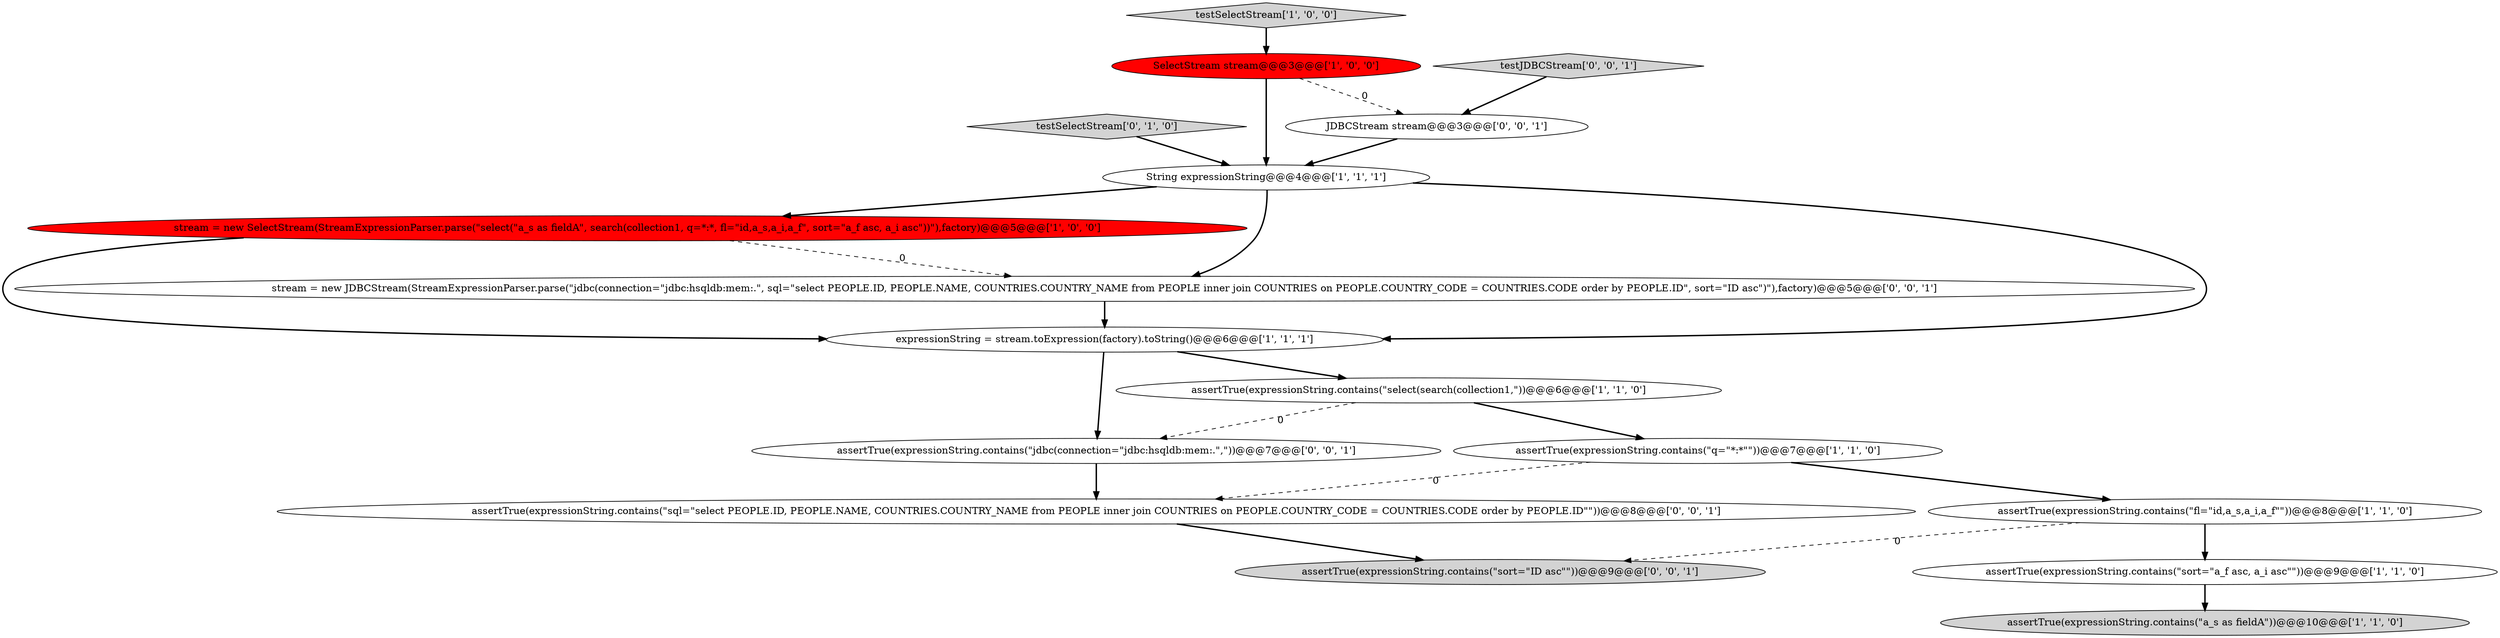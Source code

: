 digraph {
7 [style = filled, label = "assertTrue(expressionString.contains(\"fl=\"id,a_s,a_i,a_f\"\"))@@@8@@@['1', '1', '0']", fillcolor = white, shape = ellipse image = "AAA0AAABBB1BBB"];
4 [style = filled, label = "testSelectStream['1', '0', '0']", fillcolor = lightgray, shape = diamond image = "AAA0AAABBB1BBB"];
9 [style = filled, label = "stream = new SelectStream(StreamExpressionParser.parse(\"select(\"a_s as fieldA\", search(collection1, q=*:*, fl=\"id,a_s,a_i,a_f\", sort=\"a_f asc, a_i asc\"))\"),factory)@@@5@@@['1', '0', '0']", fillcolor = red, shape = ellipse image = "AAA1AAABBB1BBB"];
10 [style = filled, label = "testSelectStream['0', '1', '0']", fillcolor = lightgray, shape = diamond image = "AAA0AAABBB2BBB"];
12 [style = filled, label = "stream = new JDBCStream(StreamExpressionParser.parse(\"jdbc(connection=\"jdbc:hsqldb:mem:.\", sql=\"select PEOPLE.ID, PEOPLE.NAME, COUNTRIES.COUNTRY_NAME from PEOPLE inner join COUNTRIES on PEOPLE.COUNTRY_CODE = COUNTRIES.CODE order by PEOPLE.ID\", sort=\"ID asc\")\"),factory)@@@5@@@['0', '0', '1']", fillcolor = white, shape = ellipse image = "AAA0AAABBB3BBB"];
6 [style = filled, label = "assertTrue(expressionString.contains(\"q=\"*:*\"\"))@@@7@@@['1', '1', '0']", fillcolor = white, shape = ellipse image = "AAA0AAABBB1BBB"];
3 [style = filled, label = "String expressionString@@@4@@@['1', '1', '1']", fillcolor = white, shape = ellipse image = "AAA0AAABBB1BBB"];
16 [style = filled, label = "assertTrue(expressionString.contains(\"jdbc(connection=\"jdbc:hsqldb:mem:.\",\"))@@@7@@@['0', '0', '1']", fillcolor = white, shape = ellipse image = "AAA0AAABBB3BBB"];
8 [style = filled, label = "assertTrue(expressionString.contains(\"sort=\"a_f asc, a_i asc\"\"))@@@9@@@['1', '1', '0']", fillcolor = white, shape = ellipse image = "AAA0AAABBB1BBB"];
0 [style = filled, label = "SelectStream stream@@@3@@@['1', '0', '0']", fillcolor = red, shape = ellipse image = "AAA1AAABBB1BBB"];
13 [style = filled, label = "JDBCStream stream@@@3@@@['0', '0', '1']", fillcolor = white, shape = ellipse image = "AAA0AAABBB3BBB"];
2 [style = filled, label = "assertTrue(expressionString.contains(\"select(search(collection1,\"))@@@6@@@['1', '1', '0']", fillcolor = white, shape = ellipse image = "AAA0AAABBB1BBB"];
14 [style = filled, label = "assertTrue(expressionString.contains(\"sort=\"ID asc\"\"))@@@9@@@['0', '0', '1']", fillcolor = lightgray, shape = ellipse image = "AAA0AAABBB3BBB"];
11 [style = filled, label = "testJDBCStream['0', '0', '1']", fillcolor = lightgray, shape = diamond image = "AAA0AAABBB3BBB"];
5 [style = filled, label = "assertTrue(expressionString.contains(\"a_s as fieldA\"))@@@10@@@['1', '1', '0']", fillcolor = lightgray, shape = ellipse image = "AAA0AAABBB1BBB"];
15 [style = filled, label = "assertTrue(expressionString.contains(\"sql=\"select PEOPLE.ID, PEOPLE.NAME, COUNTRIES.COUNTRY_NAME from PEOPLE inner join COUNTRIES on PEOPLE.COUNTRY_CODE = COUNTRIES.CODE order by PEOPLE.ID\"\"))@@@8@@@['0', '0', '1']", fillcolor = white, shape = ellipse image = "AAA0AAABBB3BBB"];
1 [style = filled, label = "expressionString = stream.toExpression(factory).toString()@@@6@@@['1', '1', '1']", fillcolor = white, shape = ellipse image = "AAA0AAABBB1BBB"];
0->3 [style = bold, label=""];
16->15 [style = bold, label=""];
3->1 [style = bold, label=""];
15->14 [style = bold, label=""];
2->6 [style = bold, label=""];
7->14 [style = dashed, label="0"];
10->3 [style = bold, label=""];
3->12 [style = bold, label=""];
7->8 [style = bold, label=""];
12->1 [style = bold, label=""];
4->0 [style = bold, label=""];
3->9 [style = bold, label=""];
8->5 [style = bold, label=""];
13->3 [style = bold, label=""];
6->15 [style = dashed, label="0"];
1->16 [style = bold, label=""];
2->16 [style = dashed, label="0"];
0->13 [style = dashed, label="0"];
11->13 [style = bold, label=""];
1->2 [style = bold, label=""];
9->12 [style = dashed, label="0"];
9->1 [style = bold, label=""];
6->7 [style = bold, label=""];
}
